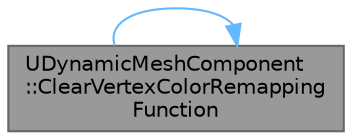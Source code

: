 digraph "UDynamicMeshComponent::ClearVertexColorRemappingFunction"
{
 // INTERACTIVE_SVG=YES
 // LATEX_PDF_SIZE
  bgcolor="transparent";
  edge [fontname=Helvetica,fontsize=10,labelfontname=Helvetica,labelfontsize=10];
  node [fontname=Helvetica,fontsize=10,shape=box,height=0.2,width=0.4];
  rankdir="LR";
  Node1 [id="Node000001",label="UDynamicMeshComponent\l::ClearVertexColorRemapping\lFunction",height=0.2,width=0.4,color="gray40", fillcolor="grey60", style="filled", fontcolor="black",tooltip="Clear an active VertexColor Remapping function if one exists, and update the mesh."];
  Node1 -> Node1 [id="edge1_Node000001_Node000001",color="steelblue1",style="solid",tooltip=" "];
}
